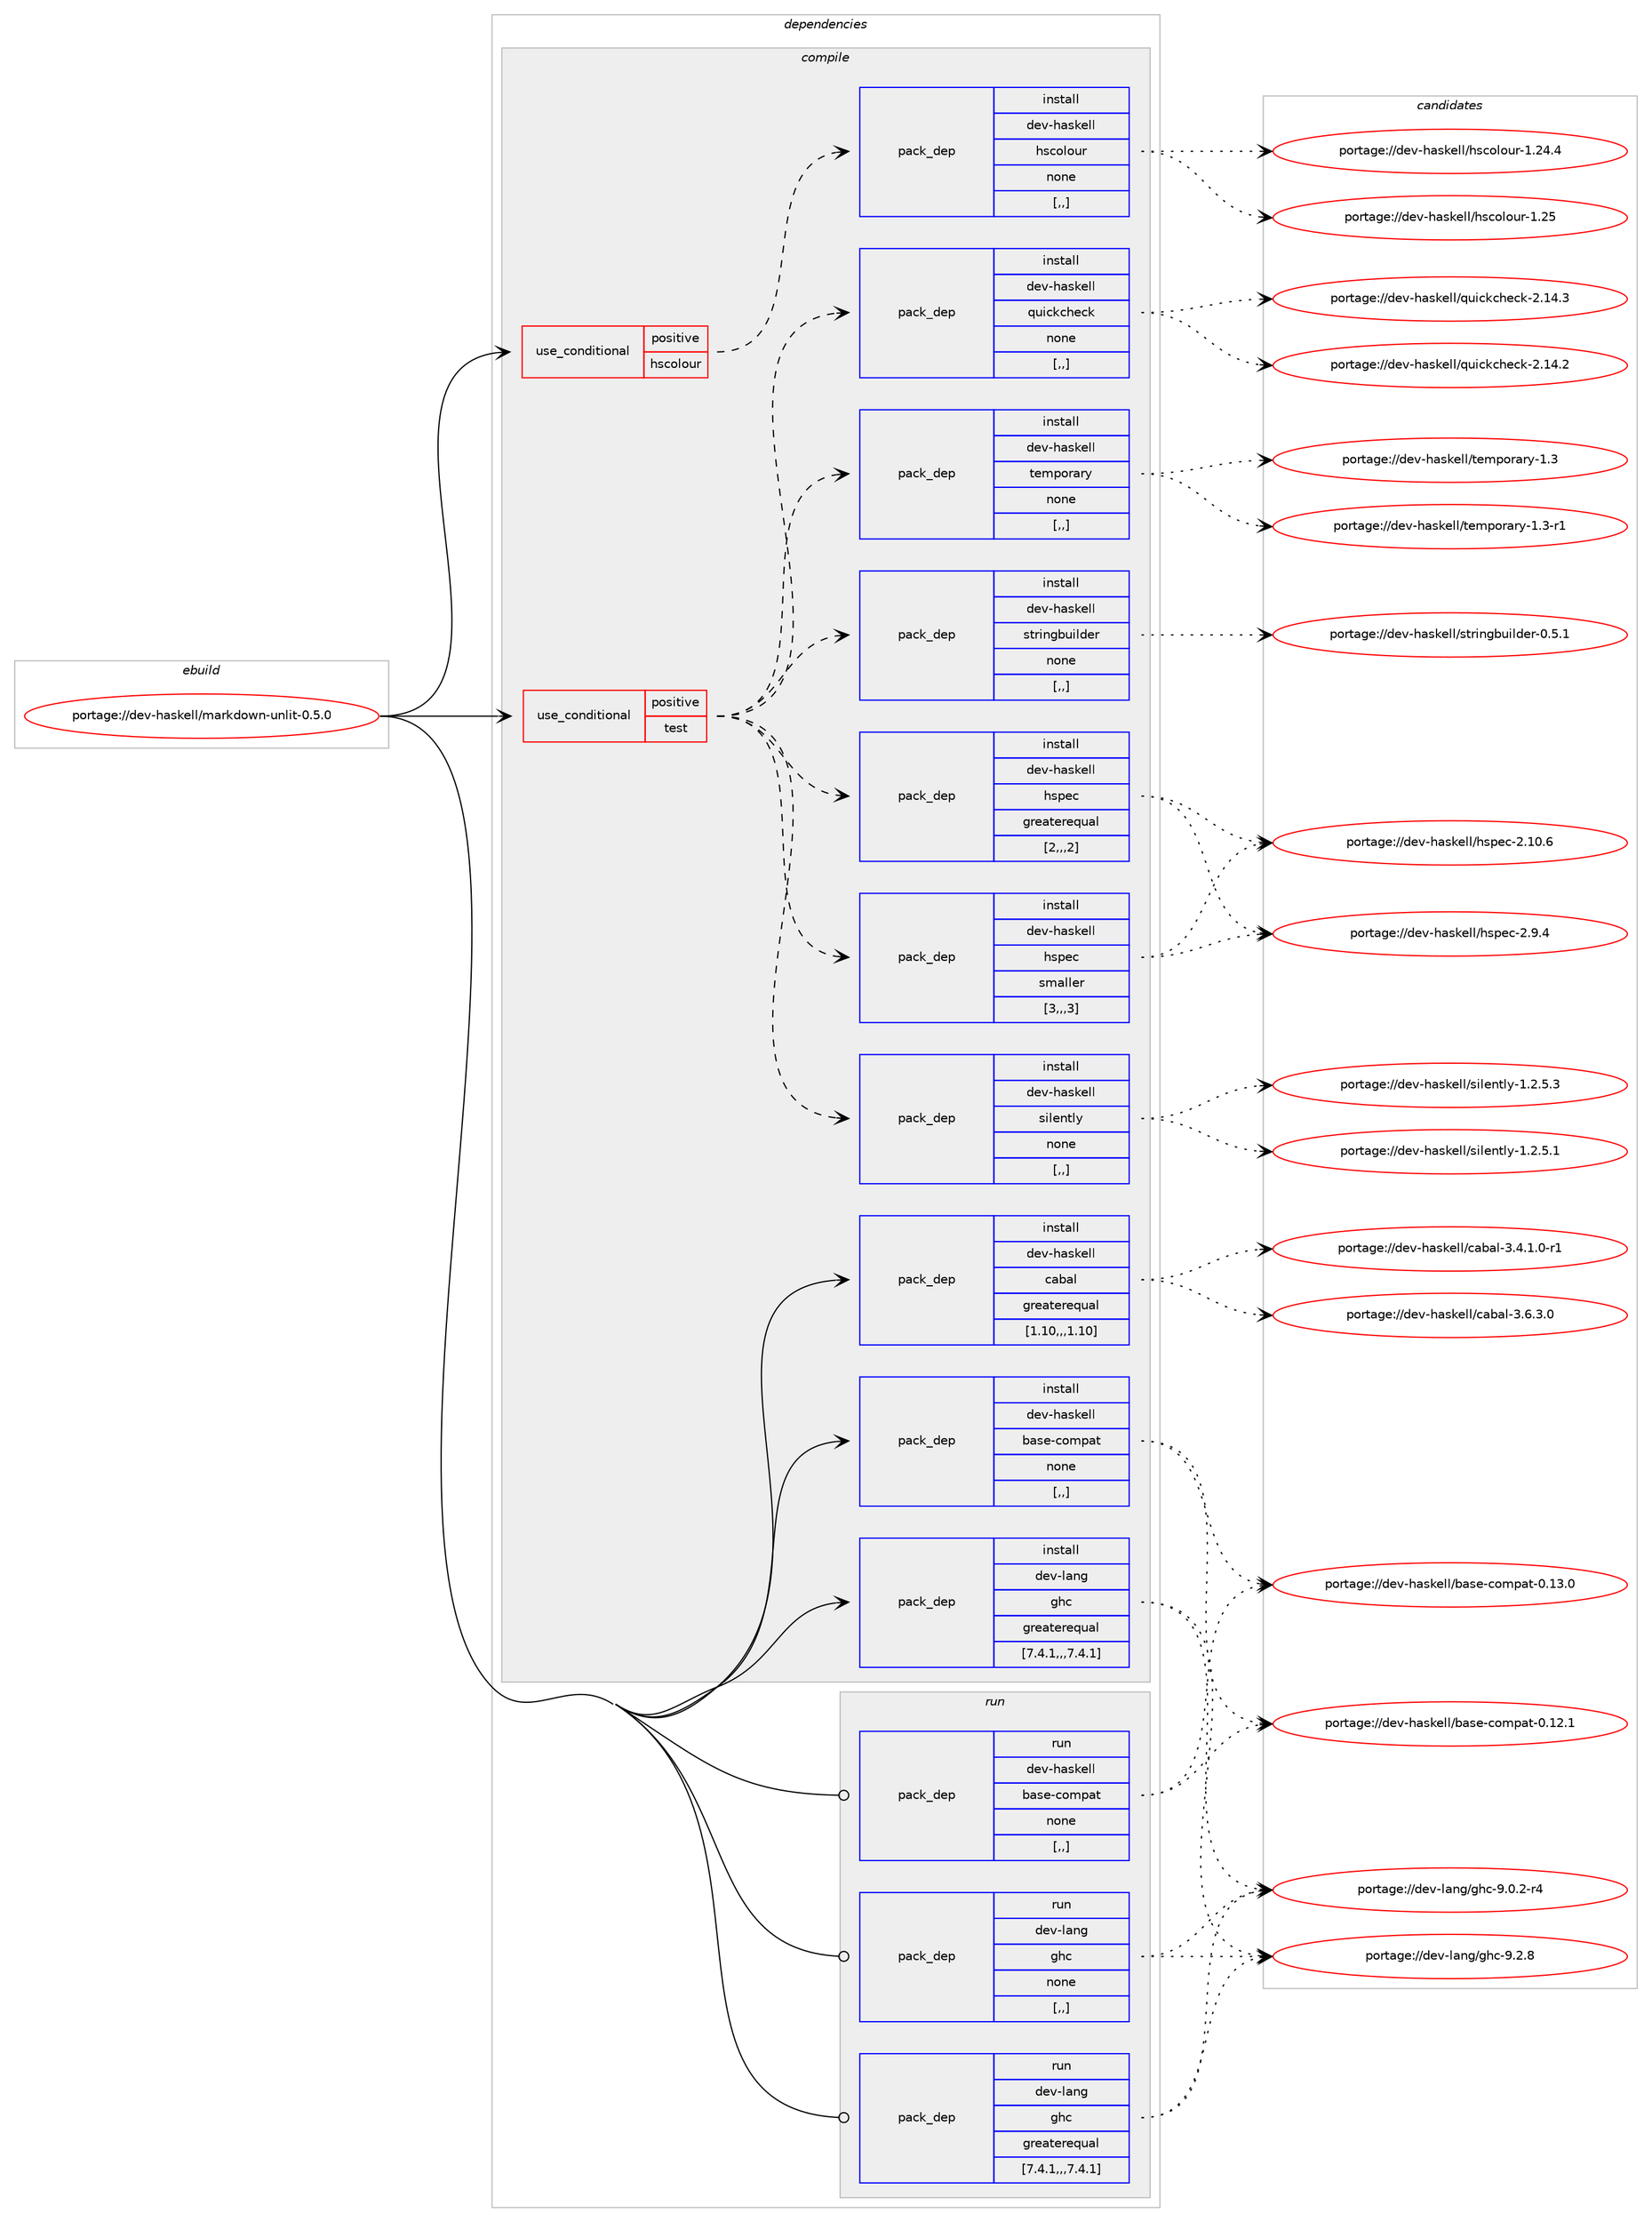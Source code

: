 digraph prolog {

# *************
# Graph options
# *************

newrank=true;
concentrate=true;
compound=true;
graph [rankdir=LR,fontname=Helvetica,fontsize=10,ranksep=1.5];#, ranksep=2.5, nodesep=0.2];
edge  [arrowhead=vee];
node  [fontname=Helvetica,fontsize=10];

# **********
# The ebuild
# **********

subgraph cluster_leftcol {
color=gray;
label=<<i>ebuild</i>>;
id [label="portage://dev-haskell/markdown-unlit-0.5.0", color=red, width=4, href="../dev-haskell/markdown-unlit-0.5.0.svg"];
}

# ****************
# The dependencies
# ****************

subgraph cluster_midcol {
color=gray;
label=<<i>dependencies</i>>;
subgraph cluster_compile {
fillcolor="#eeeeee";
style=filled;
label=<<i>compile</i>>;
subgraph cond150841 {
dependency578053 [label=<<TABLE BORDER="0" CELLBORDER="1" CELLSPACING="0" CELLPADDING="4"><TR><TD ROWSPAN="3" CELLPADDING="10">use_conditional</TD></TR><TR><TD>positive</TD></TR><TR><TD>hscolour</TD></TR></TABLE>>, shape=none, color=red];
subgraph pack422614 {
dependency578054 [label=<<TABLE BORDER="0" CELLBORDER="1" CELLSPACING="0" CELLPADDING="4" WIDTH="220"><TR><TD ROWSPAN="6" CELLPADDING="30">pack_dep</TD></TR><TR><TD WIDTH="110">install</TD></TR><TR><TD>dev-haskell</TD></TR><TR><TD>hscolour</TD></TR><TR><TD>none</TD></TR><TR><TD>[,,]</TD></TR></TABLE>>, shape=none, color=blue];
}
dependency578053:e -> dependency578054:w [weight=20,style="dashed",arrowhead="vee"];
}
id:e -> dependency578053:w [weight=20,style="solid",arrowhead="vee"];
subgraph cond150842 {
dependency578055 [label=<<TABLE BORDER="0" CELLBORDER="1" CELLSPACING="0" CELLPADDING="4"><TR><TD ROWSPAN="3" CELLPADDING="10">use_conditional</TD></TR><TR><TD>positive</TD></TR><TR><TD>test</TD></TR></TABLE>>, shape=none, color=red];
subgraph pack422615 {
dependency578056 [label=<<TABLE BORDER="0" CELLBORDER="1" CELLSPACING="0" CELLPADDING="4" WIDTH="220"><TR><TD ROWSPAN="6" CELLPADDING="30">pack_dep</TD></TR><TR><TD WIDTH="110">install</TD></TR><TR><TD>dev-haskell</TD></TR><TR><TD>hspec</TD></TR><TR><TD>greaterequal</TD></TR><TR><TD>[2,,,2]</TD></TR></TABLE>>, shape=none, color=blue];
}
dependency578055:e -> dependency578056:w [weight=20,style="dashed",arrowhead="vee"];
subgraph pack422616 {
dependency578057 [label=<<TABLE BORDER="0" CELLBORDER="1" CELLSPACING="0" CELLPADDING="4" WIDTH="220"><TR><TD ROWSPAN="6" CELLPADDING="30">pack_dep</TD></TR><TR><TD WIDTH="110">install</TD></TR><TR><TD>dev-haskell</TD></TR><TR><TD>hspec</TD></TR><TR><TD>smaller</TD></TR><TR><TD>[3,,,3]</TD></TR></TABLE>>, shape=none, color=blue];
}
dependency578055:e -> dependency578057:w [weight=20,style="dashed",arrowhead="vee"];
subgraph pack422617 {
dependency578058 [label=<<TABLE BORDER="0" CELLBORDER="1" CELLSPACING="0" CELLPADDING="4" WIDTH="220"><TR><TD ROWSPAN="6" CELLPADDING="30">pack_dep</TD></TR><TR><TD WIDTH="110">install</TD></TR><TR><TD>dev-haskell</TD></TR><TR><TD>quickcheck</TD></TR><TR><TD>none</TD></TR><TR><TD>[,,]</TD></TR></TABLE>>, shape=none, color=blue];
}
dependency578055:e -> dependency578058:w [weight=20,style="dashed",arrowhead="vee"];
subgraph pack422618 {
dependency578059 [label=<<TABLE BORDER="0" CELLBORDER="1" CELLSPACING="0" CELLPADDING="4" WIDTH="220"><TR><TD ROWSPAN="6" CELLPADDING="30">pack_dep</TD></TR><TR><TD WIDTH="110">install</TD></TR><TR><TD>dev-haskell</TD></TR><TR><TD>silently</TD></TR><TR><TD>none</TD></TR><TR><TD>[,,]</TD></TR></TABLE>>, shape=none, color=blue];
}
dependency578055:e -> dependency578059:w [weight=20,style="dashed",arrowhead="vee"];
subgraph pack422619 {
dependency578060 [label=<<TABLE BORDER="0" CELLBORDER="1" CELLSPACING="0" CELLPADDING="4" WIDTH="220"><TR><TD ROWSPAN="6" CELLPADDING="30">pack_dep</TD></TR><TR><TD WIDTH="110">install</TD></TR><TR><TD>dev-haskell</TD></TR><TR><TD>stringbuilder</TD></TR><TR><TD>none</TD></TR><TR><TD>[,,]</TD></TR></TABLE>>, shape=none, color=blue];
}
dependency578055:e -> dependency578060:w [weight=20,style="dashed",arrowhead="vee"];
subgraph pack422620 {
dependency578061 [label=<<TABLE BORDER="0" CELLBORDER="1" CELLSPACING="0" CELLPADDING="4" WIDTH="220"><TR><TD ROWSPAN="6" CELLPADDING="30">pack_dep</TD></TR><TR><TD WIDTH="110">install</TD></TR><TR><TD>dev-haskell</TD></TR><TR><TD>temporary</TD></TR><TR><TD>none</TD></TR><TR><TD>[,,]</TD></TR></TABLE>>, shape=none, color=blue];
}
dependency578055:e -> dependency578061:w [weight=20,style="dashed",arrowhead="vee"];
}
id:e -> dependency578055:w [weight=20,style="solid",arrowhead="vee"];
subgraph pack422621 {
dependency578062 [label=<<TABLE BORDER="0" CELLBORDER="1" CELLSPACING="0" CELLPADDING="4" WIDTH="220"><TR><TD ROWSPAN="6" CELLPADDING="30">pack_dep</TD></TR><TR><TD WIDTH="110">install</TD></TR><TR><TD>dev-haskell</TD></TR><TR><TD>base-compat</TD></TR><TR><TD>none</TD></TR><TR><TD>[,,]</TD></TR></TABLE>>, shape=none, color=blue];
}
id:e -> dependency578062:w [weight=20,style="solid",arrowhead="vee"];
subgraph pack422622 {
dependency578063 [label=<<TABLE BORDER="0" CELLBORDER="1" CELLSPACING="0" CELLPADDING="4" WIDTH="220"><TR><TD ROWSPAN="6" CELLPADDING="30">pack_dep</TD></TR><TR><TD WIDTH="110">install</TD></TR><TR><TD>dev-haskell</TD></TR><TR><TD>cabal</TD></TR><TR><TD>greaterequal</TD></TR><TR><TD>[1.10,,,1.10]</TD></TR></TABLE>>, shape=none, color=blue];
}
id:e -> dependency578063:w [weight=20,style="solid",arrowhead="vee"];
subgraph pack422623 {
dependency578064 [label=<<TABLE BORDER="0" CELLBORDER="1" CELLSPACING="0" CELLPADDING="4" WIDTH="220"><TR><TD ROWSPAN="6" CELLPADDING="30">pack_dep</TD></TR><TR><TD WIDTH="110">install</TD></TR><TR><TD>dev-lang</TD></TR><TR><TD>ghc</TD></TR><TR><TD>greaterequal</TD></TR><TR><TD>[7.4.1,,,7.4.1]</TD></TR></TABLE>>, shape=none, color=blue];
}
id:e -> dependency578064:w [weight=20,style="solid",arrowhead="vee"];
}
subgraph cluster_compileandrun {
fillcolor="#eeeeee";
style=filled;
label=<<i>compile and run</i>>;
}
subgraph cluster_run {
fillcolor="#eeeeee";
style=filled;
label=<<i>run</i>>;
subgraph pack422624 {
dependency578065 [label=<<TABLE BORDER="0" CELLBORDER="1" CELLSPACING="0" CELLPADDING="4" WIDTH="220"><TR><TD ROWSPAN="6" CELLPADDING="30">pack_dep</TD></TR><TR><TD WIDTH="110">run</TD></TR><TR><TD>dev-haskell</TD></TR><TR><TD>base-compat</TD></TR><TR><TD>none</TD></TR><TR><TD>[,,]</TD></TR></TABLE>>, shape=none, color=blue];
}
id:e -> dependency578065:w [weight=20,style="solid",arrowhead="odot"];
subgraph pack422625 {
dependency578066 [label=<<TABLE BORDER="0" CELLBORDER="1" CELLSPACING="0" CELLPADDING="4" WIDTH="220"><TR><TD ROWSPAN="6" CELLPADDING="30">pack_dep</TD></TR><TR><TD WIDTH="110">run</TD></TR><TR><TD>dev-lang</TD></TR><TR><TD>ghc</TD></TR><TR><TD>greaterequal</TD></TR><TR><TD>[7.4.1,,,7.4.1]</TD></TR></TABLE>>, shape=none, color=blue];
}
id:e -> dependency578066:w [weight=20,style="solid",arrowhead="odot"];
subgraph pack422626 {
dependency578067 [label=<<TABLE BORDER="0" CELLBORDER="1" CELLSPACING="0" CELLPADDING="4" WIDTH="220"><TR><TD ROWSPAN="6" CELLPADDING="30">pack_dep</TD></TR><TR><TD WIDTH="110">run</TD></TR><TR><TD>dev-lang</TD></TR><TR><TD>ghc</TD></TR><TR><TD>none</TD></TR><TR><TD>[,,]</TD></TR></TABLE>>, shape=none, color=blue];
}
id:e -> dependency578067:w [weight=20,style="solid",arrowhead="odot"];
}
}

# **************
# The candidates
# **************

subgraph cluster_choices {
rank=same;
color=gray;
label=<<i>candidates</i>>;

subgraph choice422614 {
color=black;
nodesep=1;
choice100101118451049711510710110810847104115991111081111171144549465053 [label="portage://dev-haskell/hscolour-1.25", color=red, width=4,href="../dev-haskell/hscolour-1.25.svg"];
choice1001011184510497115107101108108471041159911110811111711445494650524652 [label="portage://dev-haskell/hscolour-1.24.4", color=red, width=4,href="../dev-haskell/hscolour-1.24.4.svg"];
dependency578054:e -> choice100101118451049711510710110810847104115991111081111171144549465053:w [style=dotted,weight="100"];
dependency578054:e -> choice1001011184510497115107101108108471041159911110811111711445494650524652:w [style=dotted,weight="100"];
}
subgraph choice422615 {
color=black;
nodesep=1;
choice1001011184510497115107101108108471041151121019945504649484654 [label="portage://dev-haskell/hspec-2.10.6", color=red, width=4,href="../dev-haskell/hspec-2.10.6.svg"];
choice10010111845104971151071011081084710411511210199455046574652 [label="portage://dev-haskell/hspec-2.9.4", color=red, width=4,href="../dev-haskell/hspec-2.9.4.svg"];
dependency578056:e -> choice1001011184510497115107101108108471041151121019945504649484654:w [style=dotted,weight="100"];
dependency578056:e -> choice10010111845104971151071011081084710411511210199455046574652:w [style=dotted,weight="100"];
}
subgraph choice422616 {
color=black;
nodesep=1;
choice1001011184510497115107101108108471041151121019945504649484654 [label="portage://dev-haskell/hspec-2.10.6", color=red, width=4,href="../dev-haskell/hspec-2.10.6.svg"];
choice10010111845104971151071011081084710411511210199455046574652 [label="portage://dev-haskell/hspec-2.9.4", color=red, width=4,href="../dev-haskell/hspec-2.9.4.svg"];
dependency578057:e -> choice1001011184510497115107101108108471041151121019945504649484654:w [style=dotted,weight="100"];
dependency578057:e -> choice10010111845104971151071011081084710411511210199455046574652:w [style=dotted,weight="100"];
}
subgraph choice422617 {
color=black;
nodesep=1;
choice10010111845104971151071011081084711311710599107991041019910745504649524651 [label="portage://dev-haskell/quickcheck-2.14.3", color=red, width=4,href="../dev-haskell/quickcheck-2.14.3.svg"];
choice10010111845104971151071011081084711311710599107991041019910745504649524650 [label="portage://dev-haskell/quickcheck-2.14.2", color=red, width=4,href="../dev-haskell/quickcheck-2.14.2.svg"];
dependency578058:e -> choice10010111845104971151071011081084711311710599107991041019910745504649524651:w [style=dotted,weight="100"];
dependency578058:e -> choice10010111845104971151071011081084711311710599107991041019910745504649524650:w [style=dotted,weight="100"];
}
subgraph choice422618 {
color=black;
nodesep=1;
choice1001011184510497115107101108108471151051081011101161081214549465046534651 [label="portage://dev-haskell/silently-1.2.5.3", color=red, width=4,href="../dev-haskell/silently-1.2.5.3.svg"];
choice1001011184510497115107101108108471151051081011101161081214549465046534649 [label="portage://dev-haskell/silently-1.2.5.1", color=red, width=4,href="../dev-haskell/silently-1.2.5.1.svg"];
dependency578059:e -> choice1001011184510497115107101108108471151051081011101161081214549465046534651:w [style=dotted,weight="100"];
dependency578059:e -> choice1001011184510497115107101108108471151051081011101161081214549465046534649:w [style=dotted,weight="100"];
}
subgraph choice422619 {
color=black;
nodesep=1;
choice10010111845104971151071011081084711511611410511010398117105108100101114454846534649 [label="portage://dev-haskell/stringbuilder-0.5.1", color=red, width=4,href="../dev-haskell/stringbuilder-0.5.1.svg"];
dependency578060:e -> choice10010111845104971151071011081084711511611410511010398117105108100101114454846534649:w [style=dotted,weight="100"];
}
subgraph choice422620 {
color=black;
nodesep=1;
choice10010111845104971151071011081084711610110911211111497114121454946514511449 [label="portage://dev-haskell/temporary-1.3-r1", color=red, width=4,href="../dev-haskell/temporary-1.3-r1.svg"];
choice1001011184510497115107101108108471161011091121111149711412145494651 [label="portage://dev-haskell/temporary-1.3", color=red, width=4,href="../dev-haskell/temporary-1.3.svg"];
dependency578061:e -> choice10010111845104971151071011081084711610110911211111497114121454946514511449:w [style=dotted,weight="100"];
dependency578061:e -> choice1001011184510497115107101108108471161011091121111149711412145494651:w [style=dotted,weight="100"];
}
subgraph choice422621 {
color=black;
nodesep=1;
choice100101118451049711510710110810847989711510145991111091129711645484649514648 [label="portage://dev-haskell/base-compat-0.13.0", color=red, width=4,href="../dev-haskell/base-compat-0.13.0.svg"];
choice100101118451049711510710110810847989711510145991111091129711645484649504649 [label="portage://dev-haskell/base-compat-0.12.1", color=red, width=4,href="../dev-haskell/base-compat-0.12.1.svg"];
dependency578062:e -> choice100101118451049711510710110810847989711510145991111091129711645484649514648:w [style=dotted,weight="100"];
dependency578062:e -> choice100101118451049711510710110810847989711510145991111091129711645484649504649:w [style=dotted,weight="100"];
}
subgraph choice422622 {
color=black;
nodesep=1;
choice100101118451049711510710110810847999798971084551465446514648 [label="portage://dev-haskell/cabal-3.6.3.0", color=red, width=4,href="../dev-haskell/cabal-3.6.3.0.svg"];
choice1001011184510497115107101108108479997989710845514652464946484511449 [label="portage://dev-haskell/cabal-3.4.1.0-r1", color=red, width=4,href="../dev-haskell/cabal-3.4.1.0-r1.svg"];
dependency578063:e -> choice100101118451049711510710110810847999798971084551465446514648:w [style=dotted,weight="100"];
dependency578063:e -> choice1001011184510497115107101108108479997989710845514652464946484511449:w [style=dotted,weight="100"];
}
subgraph choice422623 {
color=black;
nodesep=1;
choice10010111845108971101034710310499455746504656 [label="portage://dev-lang/ghc-9.2.8", color=red, width=4,href="../dev-lang/ghc-9.2.8.svg"];
choice100101118451089711010347103104994557464846504511452 [label="portage://dev-lang/ghc-9.0.2-r4", color=red, width=4,href="../dev-lang/ghc-9.0.2-r4.svg"];
dependency578064:e -> choice10010111845108971101034710310499455746504656:w [style=dotted,weight="100"];
dependency578064:e -> choice100101118451089711010347103104994557464846504511452:w [style=dotted,weight="100"];
}
subgraph choice422624 {
color=black;
nodesep=1;
choice100101118451049711510710110810847989711510145991111091129711645484649514648 [label="portage://dev-haskell/base-compat-0.13.0", color=red, width=4,href="../dev-haskell/base-compat-0.13.0.svg"];
choice100101118451049711510710110810847989711510145991111091129711645484649504649 [label="portage://dev-haskell/base-compat-0.12.1", color=red, width=4,href="../dev-haskell/base-compat-0.12.1.svg"];
dependency578065:e -> choice100101118451049711510710110810847989711510145991111091129711645484649514648:w [style=dotted,weight="100"];
dependency578065:e -> choice100101118451049711510710110810847989711510145991111091129711645484649504649:w [style=dotted,weight="100"];
}
subgraph choice422625 {
color=black;
nodesep=1;
choice10010111845108971101034710310499455746504656 [label="portage://dev-lang/ghc-9.2.8", color=red, width=4,href="../dev-lang/ghc-9.2.8.svg"];
choice100101118451089711010347103104994557464846504511452 [label="portage://dev-lang/ghc-9.0.2-r4", color=red, width=4,href="../dev-lang/ghc-9.0.2-r4.svg"];
dependency578066:e -> choice10010111845108971101034710310499455746504656:w [style=dotted,weight="100"];
dependency578066:e -> choice100101118451089711010347103104994557464846504511452:w [style=dotted,weight="100"];
}
subgraph choice422626 {
color=black;
nodesep=1;
choice10010111845108971101034710310499455746504656 [label="portage://dev-lang/ghc-9.2.8", color=red, width=4,href="../dev-lang/ghc-9.2.8.svg"];
choice100101118451089711010347103104994557464846504511452 [label="portage://dev-lang/ghc-9.0.2-r4", color=red, width=4,href="../dev-lang/ghc-9.0.2-r4.svg"];
dependency578067:e -> choice10010111845108971101034710310499455746504656:w [style=dotted,weight="100"];
dependency578067:e -> choice100101118451089711010347103104994557464846504511452:w [style=dotted,weight="100"];
}
}

}
